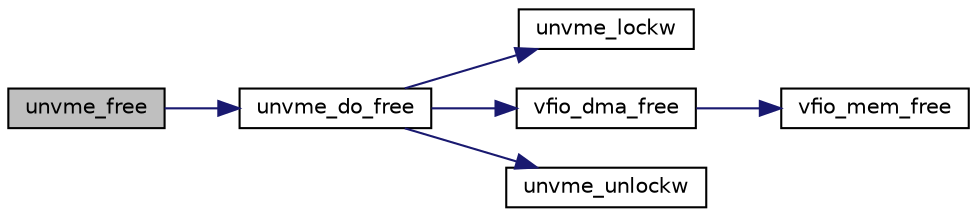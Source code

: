 digraph "unvme_free"
{
  edge [fontname="Helvetica",fontsize="10",labelfontname="Helvetica",labelfontsize="10"];
  node [fontname="Helvetica",fontsize="10",shape=record];
  rankdir="LR";
  Node1 [label="unvme_free",height=0.2,width=0.4,color="black", fillcolor="grey75", style="filled", fontcolor="black"];
  Node1 -> Node2 [color="midnightblue",fontsize="10",style="solid",fontname="Helvetica"];
  Node2 [label="unvme_do_free",height=0.2,width=0.4,color="black", fillcolor="white", style="filled",URL="$unvme__core_8c.html#a8aef33535574c3371d9aa654cbab9586"];
  Node2 -> Node3 [color="midnightblue",fontsize="10",style="solid",fontname="Helvetica"];
  Node3 [label="unvme_lockw",height=0.2,width=0.4,color="black", fillcolor="white", style="filled",URL="$unvme__lock_8h.html#a3ac7f83033513b3f50ba098974c5f576"];
  Node2 -> Node4 [color="midnightblue",fontsize="10",style="solid",fontname="Helvetica"];
  Node4 [label="vfio_dma_free",height=0.2,width=0.4,color="black", fillcolor="white", style="filled",URL="$unvme__vfio_8c.html#aafdc4e197d1eb8746f1764e47c03fbae"];
  Node4 -> Node5 [color="midnightblue",fontsize="10",style="solid",fontname="Helvetica"];
  Node5 [label="vfio_mem_free",height=0.2,width=0.4,color="black", fillcolor="white", style="filled",URL="$unvme__vfio_8c.html#a989f068e03968b12b93a5c1a4c56556a"];
  Node2 -> Node6 [color="midnightblue",fontsize="10",style="solid",fontname="Helvetica"];
  Node6 [label="unvme_unlockw",height=0.2,width=0.4,color="black", fillcolor="white", style="filled",URL="$unvme__lock_8h.html#a6ff3d82a38923c504b51212593669f36"];
}
